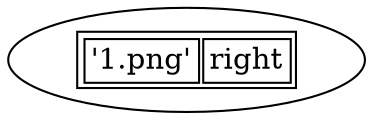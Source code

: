 graph html_table {
	tab [label=<<TABLE>
 <TR>
   <TD>'1.png'</TD>
   <TD>right</TD>
 </TR>
</TABLE>>]
}
